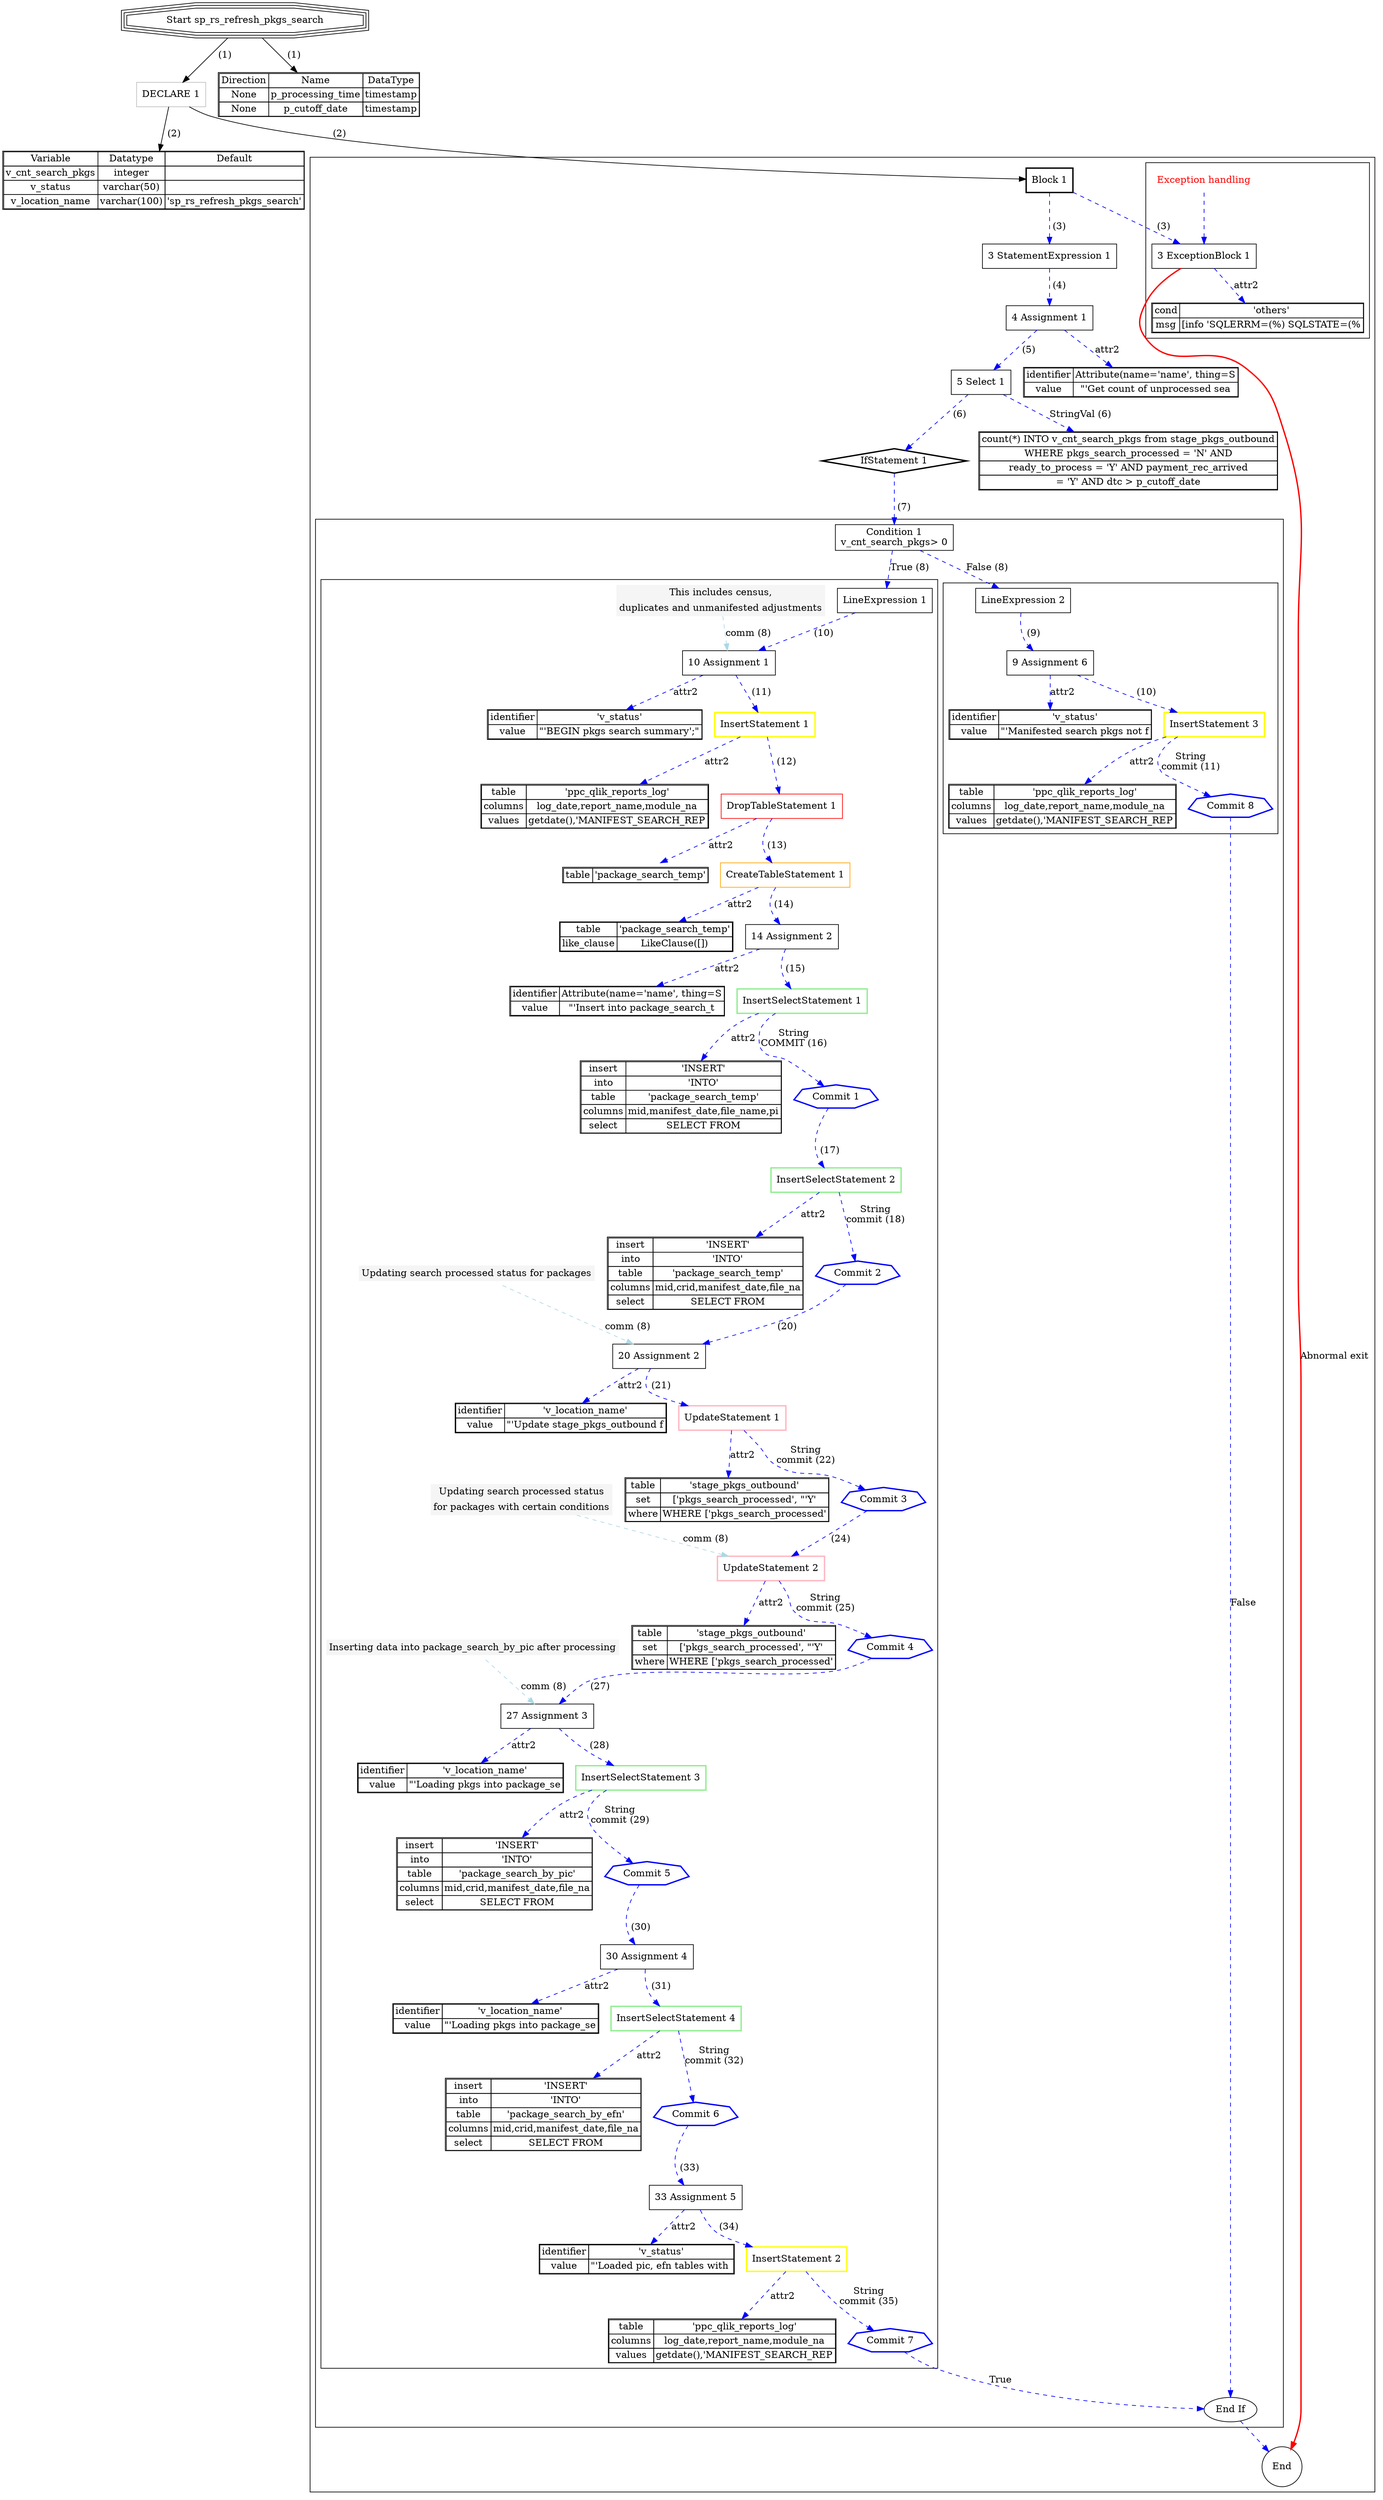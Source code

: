 

digraph G {
	rankdir=TB;
	//node [shape=box, style=rounded];
	node [color=black];



end [label="End", shape=circle];
start [label="Start sp_rs_refresh_pkgs_search", shape=tripleoctagon];
lDeclarations_0_2 [shape="box", color="gray", label="DECLARE 1" ];
lDeclarationExpression_0_3 [shape="box",label="2 DeclarationExpression 1" ];

		lDeclarationExpression_0_3 [shape=none, margin=0, label=<
			<TABLE BORDER="1" CELLBORDER="1" CELLSPACING="0">
				<TR><TD >Variable</TD><TD >Datatype</TD><TD >Default</TD></TR>
				<TR><TD >v_cnt_search_pkgs</TD><TD >integer</TD><TD ></TD></TR>
<TR><TD >v_status</TD><TD >varchar(50)</TD><TD ></TD></TR>
<TR><TD >v_location_name</TD><TD >varchar(100)</TD><TD >'sp_rs_refresh_pkgs_search'</TD></TR>
			</TABLE>
		>];
lBlock_1_7 [shape="box", style=bold, color="black", label="Block 1" ];
lStatementExpression_0_8 [shape="box",label="3 StatementExpression 1" ];
lAssignment_0_9 [shape="box",label="4 Assignment 1" ];

		TableNode_9 [shape=none, margin=0, label=<
			<TABLE BORDER="1" CELLBORDER="1" CELLSPACING="0">
				
				<TR><TD>identifier</TD><TD>Attribute(name='name', thing=S</TD></TR>
<TR><TD>value</TD><TD>"'Get count of unprocessed sea</TD></TR>
			</TABLE>
		>];
lSelect_1_10 [shape="box",label="5 Select 1" ];

		l6_StringVal_0_11 [shape=none, margin=0, label=<
			<TABLE BORDER="1" CELLBORDER="1" CELLSPACING="0">
				
				<TR><TD >count(*) INTO v_cnt_search_pkgs from stage_pkgs_outbound</TD></TR>
<TR><TD >WHERE pkgs_search_processed = &#39;N&#39; AND</TD></TR>
<TR><TD >ready_to_process = &#39;Y&#39; AND payment_rec_arrived</TD></TR>
<TR><TD >= &#39;Y&#39; AND dtc &gt; p_cutoff_date</TD></TR>
			</TABLE>
		>];
lIfStatement_2_12 [shape="diamond", style=bold, color="black", label="IfStatement 1" ];
lCondition_0_13 [shape="box",  color="black", label="Condition 1
v_cnt_search_pkgs> 0" ];
lLineExpression_0_14 [shape="box",  color="black", label="LineExpression 1" ];

		lComment_0_15 [shape=none, margin=0, label=<
			<TABLE BORDER="0" CELLBORDER="0" CELLSPACING="0" CELLPADDING="4" BGCOLOR="whitesmoke">
				<TR><TD >This includes census,</TD></TR>
<TR><TD >duplicates and unmanifested adjustments</TD></TR>
			</TABLE>
		>];
lAssignment_1_16 [shape="box",label="10 Assignment 1" ];

		TableNode_16 [shape=none, margin=0, label=<
			<TABLE BORDER="1" CELLBORDER="1" CELLSPACING="0">
				
				<TR><TD>identifier</TD><TD>'v_status'</TD></TR>
<TR><TD>value</TD><TD>"'BEGIN pkgs search summary';"</TD></TR>
			</TABLE>
		>];
lInsertStatement_2_17 [shape="box", style=bold, color="yellow", label="InsertStatement 1" ];

		TableNode_17 [shape=none, margin=0, label=<
			<TABLE BORDER="1" CELLBORDER="1" CELLSPACING="0">
				
				<TR><TD>table</TD><TD>'ppc_qlik_reports_log'</TD></TR>
<TR><TD>columns</TD><TD>log_date,report_name,module_na</TD></TR>
<TR><TD>values</TD><TD>getdate(),'MANIFEST_SEARCH_REP</TD></TR>
			</TABLE>
		>];
lDropTableStatement_3_18 [shape="box",  color="red", label="DropTableStatement 1" ];

		TableNode_18 [shape=none, margin=0, label=<
			<TABLE BORDER="1" CELLBORDER="1" CELLSPACING="0">
				
				<TR><TD>table</TD><TD>'package_search_temp'</TD></TR>
			</TABLE>
		>];
lCreateTableStatement_4_19 [shape="box",  color="orange", label="CreateTableStatement 1" ];

		TableNode_19 [shape=none, margin=0, label=<
			<TABLE BORDER="1" CELLBORDER="1" CELLSPACING="0">
				
				<TR><TD>table</TD><TD>'package_search_temp'</TD></TR>
<TR><TD>like_clause</TD><TD>LikeClause([])</TD></TR>
			</TABLE>
		>];
lAssignment_5_20 [shape="box",label="14 Assignment 2" ];

		TableNode_20 [shape=none, margin=0, label=<
			<TABLE BORDER="1" CELLBORDER="1" CELLSPACING="0">
				
				<TR><TD>identifier</TD><TD>Attribute(name='name', thing=S</TD></TR>
<TR><TD>value</TD><TD>"'Insert into package_search_t</TD></TR>
			</TABLE>
		>];
lInsertSelectStatement_6_21 [shape="box", style=bold, color="lightgreen", label="InsertSelectStatement 1" ];

		TableNode_21 [shape=none, margin=0, label=<
			<TABLE BORDER="1" CELLBORDER="1" CELLSPACING="0">
				
				<TR><TD>insert</TD><TD>'INSERT'</TD></TR>
<TR><TD>into</TD><TD>'INTO'</TD></TR>
<TR><TD>table</TD><TD>'package_search_temp'</TD></TR>
<TR><TD>columns</TD><TD>mid,manifest_date,file_name,pi</TD></TR>
<TR><TD>select</TD><TD>SELECT FROM</TD></TR>
			</TABLE>
		>];
lCommitLiteral_7_22 [shape="septagon", style=bold, color="blue", label="Commit 1" ];
lInsertSelectStatement_8_23 [shape="box", style=bold, color="lightgreen", label="InsertSelectStatement 2" ];

		TableNode_23 [shape=none, margin=0, label=<
			<TABLE BORDER="1" CELLBORDER="1" CELLSPACING="0">
				
				<TR><TD>insert</TD><TD>'INSERT'</TD></TR>
<TR><TD>into</TD><TD>'INTO'</TD></TR>
<TR><TD>table</TD><TD>'package_search_temp'</TD></TR>
<TR><TD>columns</TD><TD>mid,crid,manifest_date,file_na</TD></TR>
<TR><TD>select</TD><TD>SELECT FROM</TD></TR>
			</TABLE>
		>];
lCommitLiteral_9_24 [shape="septagon", style=bold, color="blue", label="Commit 2" ];

		lComment_10_25 [shape=none, margin=0, label=<
			<TABLE BORDER="0" CELLBORDER="0" CELLSPACING="0" CELLPADDING="4" BGCOLOR="whitesmoke">
				<TR><TD >Updating search processed status for packages</TD></TR>
			</TABLE>
		>];
lAssignment_11_26 [shape="box",label="20 Assignment 2" ];

		TableNode_26 [shape=none, margin=0, label=<
			<TABLE BORDER="1" CELLBORDER="1" CELLSPACING="0">
				
				<TR><TD>identifier</TD><TD>'v_location_name'</TD></TR>
<TR><TD>value</TD><TD>"'Update stage_pkgs_outbound f</TD></TR>
			</TABLE>
		>];
lUpdateStatement_12_27 [shape="box", style=bold, color="lightpink", label="UpdateStatement 1" ];

		TableNode_27 [shape=none, margin=0, label=<
			<TABLE BORDER="1" CELLBORDER="1" CELLSPACING="0">
				
				<TR><TD>table</TD><TD>'stage_pkgs_outbound'</TD></TR>
<TR><TD>set</TD><TD>['pkgs_search_processed', "'Y'</TD></TR>
<TR><TD>where</TD><TD>WHERE ['pkgs_search_processed'</TD></TR>
			</TABLE>
		>];
lCommitLiteral_13_28 [shape="septagon", style=bold, color="blue", label="Commit 3" ];

		lComment_14_29 [shape=none, margin=0, label=<
			<TABLE BORDER="0" CELLBORDER="0" CELLSPACING="0" CELLPADDING="4" BGCOLOR="whitesmoke">
				<TR><TD >Updating search processed status</TD></TR>
<TR><TD >for packages with certain conditions</TD></TR>
			</TABLE>
		>];
lUpdateStatement_15_30 [shape="box", style=bold, color="lightpink", label="UpdateStatement 2" ];

		TableNode_30 [shape=none, margin=0, label=<
			<TABLE BORDER="1" CELLBORDER="1" CELLSPACING="0">
				
				<TR><TD>table</TD><TD>'stage_pkgs_outbound'</TD></TR>
<TR><TD>set</TD><TD>['pkgs_search_processed', "'Y'</TD></TR>
<TR><TD>where</TD><TD>WHERE ['pkgs_search_processed'</TD></TR>
			</TABLE>
		>];
lCommitLiteral_16_31 [shape="septagon", style=bold, color="blue", label="Commit 4" ];

		lComment_17_32 [shape=none, margin=0, label=<
			<TABLE BORDER="0" CELLBORDER="0" CELLSPACING="0" CELLPADDING="4" BGCOLOR="whitesmoke">
				<TR><TD >Inserting data into package_search_by_pic after processing</TD></TR>
			</TABLE>
		>];
lAssignment_18_33 [shape="box",label="27 Assignment 3" ];

		TableNode_33 [shape=none, margin=0, label=<
			<TABLE BORDER="1" CELLBORDER="1" CELLSPACING="0">
				
				<TR><TD>identifier</TD><TD>'v_location_name'</TD></TR>
<TR><TD>value</TD><TD>"'Loading pkgs into package_se</TD></TR>
			</TABLE>
		>];
lInsertSelectStatement_19_34 [shape="box", style=bold, color="lightgreen", label="InsertSelectStatement 3" ];

		TableNode_34 [shape=none, margin=0, label=<
			<TABLE BORDER="1" CELLBORDER="1" CELLSPACING="0">
				
				<TR><TD>insert</TD><TD>'INSERT'</TD></TR>
<TR><TD>into</TD><TD>'INTO'</TD></TR>
<TR><TD>table</TD><TD>'package_search_by_pic'</TD></TR>
<TR><TD>columns</TD><TD>mid,crid,manifest_date,file_na</TD></TR>
<TR><TD>select</TD><TD>SELECT FROM</TD></TR>
			</TABLE>
		>];
lCommitLiteral_20_35 [shape="septagon", style=bold, color="blue", label="Commit 5" ];
lAssignment_21_36 [shape="box",label="30 Assignment 4" ];

		TableNode_36 [shape=none, margin=0, label=<
			<TABLE BORDER="1" CELLBORDER="1" CELLSPACING="0">
				
				<TR><TD>identifier</TD><TD>'v_location_name'</TD></TR>
<TR><TD>value</TD><TD>"'Loading pkgs into package_se</TD></TR>
			</TABLE>
		>];
lInsertSelectStatement_22_37 [shape="box", style=bold, color="lightgreen", label="InsertSelectStatement 4" ];

		TableNode_37 [shape=none, margin=0, label=<
			<TABLE BORDER="1" CELLBORDER="1" CELLSPACING="0">
				
				<TR><TD>insert</TD><TD>'INSERT'</TD></TR>
<TR><TD>into</TD><TD>'INTO'</TD></TR>
<TR><TD>table</TD><TD>'package_search_by_efn'</TD></TR>
<TR><TD>columns</TD><TD>mid,crid,manifest_date,file_na</TD></TR>
<TR><TD>select</TD><TD>SELECT FROM</TD></TR>
			</TABLE>
		>];
lCommitLiteral_23_38 [shape="septagon", style=bold, color="blue", label="Commit 6" ];
lAssignment_24_39 [shape="box",label="33 Assignment 5" ];

		TableNode_39 [shape=none, margin=0, label=<
			<TABLE BORDER="1" CELLBORDER="1" CELLSPACING="0">
				
				<TR><TD>identifier</TD><TD>'v_status'</TD></TR>
<TR><TD>value</TD><TD>"'Loaded pic, efn tables with </TD></TR>
			</TABLE>
		>];
lInsertStatement_25_40 [shape="box", style=bold, color="yellow", label="InsertStatement 2" ];

		TableNode_40 [shape=none, margin=0, label=<
			<TABLE BORDER="1" CELLBORDER="1" CELLSPACING="0">
				
				<TR><TD>table</TD><TD>'ppc_qlik_reports_log'</TD></TR>
<TR><TD>columns</TD><TD>log_date,report_name,module_na</TD></TR>
<TR><TD>values</TD><TD>getdate(),'MANIFEST_SEARCH_REP</TD></TR>
			</TABLE>
		>];
lCommitLiteral_26_41 [shape="septagon", style=bold, color="blue", label="Commit 7" ];
lLineExpression_1_42 [shape="box",  color="black", label="LineExpression 2" ];
lAssignment_0_43 [shape="box",label="9 Assignment 6" ];

		TableNode_43 [shape=none, margin=0, label=<
			<TABLE BORDER="1" CELLBORDER="1" CELLSPACING="0">
				
				<TR><TD>identifier</TD><TD>'v_status'</TD></TR>
<TR><TD>value</TD><TD>"'Manifested search pkgs not f</TD></TR>
			</TABLE>
		>];
lInsertStatement_1_44 [shape="box", style=bold, color="yellow", label="InsertStatement 3" ];

		TableNode_44 [shape=none, margin=0, label=<
			<TABLE BORDER="1" CELLBORDER="1" CELLSPACING="0">
				
				<TR><TD>table</TD><TD>'ppc_qlik_reports_log'</TD></TR>
<TR><TD>columns</TD><TD>log_date,report_name,module_na</TD></TR>
<TR><TD>values</TD><TD>getdate(),'MANIFEST_SEARCH_REP</TD></TR>
			</TABLE>
		>];
lCommitLiteral_2_45 [shape="septagon", style=bold, color="blue", label="Commit 8" ];
end_if_12 [shape="ellipse",  color="black", label="End If" ];
lExceptionBlock_1_46 [shape="box",label="3 ExceptionBlock 1" ];

		TableNode_46 [shape=none, margin=0, label=<
			<TABLE BORDER="1" CELLBORDER="1" CELLSPACING="0">
				
				<TR><TD>cond</TD><TD>'others'</TD></TR>
<TR><TD>msg</TD><TD>[info 'SQLERRM=(%) SQLSTATE=(%</TD></TR>
			</TABLE>
		>];
note [label="Exception handling", shape=none, fontsize=14, fontcolor=red];
lParameters_3_48 [shape="box",label="1 Parameters 1" ];

		lParameters_3_48 [shape=none, margin=0, label=<
			<TABLE BORDER="1" CELLBORDER="1" CELLSPACING="0">
				<TR><TD >Direction</TD><TD >Name</TD><TD >DataType</TD></TR>
				<TR><TD >None</TD><TD >p_processing_time</TD><TD >timestamp</TD></TR>
<TR><TD >None</TD><TD >p_cutoff_date</TD><TD >timestamp</TD></TR>
			</TABLE>
		>];

// LINKS

start -> lDeclarations_0_2[label=" (1) " ];
lDeclarations_0_2 -> lDeclarationExpression_0_3[label=" (2) " ];
lDeclarations_0_2 -> lBlock_1_7[label=" (2) " ];

		subgraph Cluster_lBlock_1_7{
		edge [color=blue, style=dashed];
		node [color=lightblue, style=filled];
		
lBlock_1_7 -> lStatementExpression_0_8[label=" (3) " ];
lStatementExpression_0_8 -> lAssignment_0_9[label=" (4) " ];
lAssignment_0_9 -> TableNode_9[label="attr2" ];
lAssignment_0_9 -> lSelect_1_10[label=" (5) " ];
lSelect_1_10 -> l6_StringVal_0_11[label="StringVal (6)" ];
lSelect_1_10 -> lIfStatement_2_12[label=" (6) " ];
lIfStatement_2_12 -> lCondition_0_13[label=" (7) " ];

		subgraph Cluster_O{
		edge [color=blue, style=dashed];
		node [color=lightblue, style=filled];
		
lCondition_0_13 -> lLineExpression_0_14[label="True (8) " ];

		subgraph Cluster_lLineExpression_0_14{
		edge [color=blue, style=dashed];
		node [color=lightblue, style=filled];
		
lLineExpression_0_14 -> lAssignment_1_16[label=" (10) " ];
lAssignment_1_16 -> TableNode_16[label="attr2" ];
lComment_0_15 -> lAssignment_1_16[label="comm (8) " style=dashed color="lightblue"];
lAssignment_1_16 -> lInsertStatement_2_17[label=" (11) " ];
lInsertStatement_2_17 -> TableNode_17[label="attr2" ];
lInsertStatement_2_17 -> lDropTableStatement_3_18[label=" (12) " ];
lDropTableStatement_3_18 -> TableNode_18[label="attr2" ];
lDropTableStatement_3_18 -> lCreateTableStatement_4_19[label=" (13) " ];
lCreateTableStatement_4_19 -> TableNode_19[label="attr2" ];
lCreateTableStatement_4_19 -> lAssignment_5_20[label=" (14) " ];
lAssignment_5_20 -> TableNode_20[label="attr2" ];
lAssignment_5_20 -> lInsertSelectStatement_6_21[label=" (15) " ];
lInsertSelectStatement_6_21 -> TableNode_21[label="attr2" ];
lInsertSelectStatement_6_21 -> lCommitLiteral_7_22[label="String
COMMIT (16)" ];
lCommitLiteral_7_22 -> lInsertSelectStatement_8_23[label=" (17) " ];
lInsertSelectStatement_8_23 -> TableNode_23[label="attr2" ];
lInsertSelectStatement_8_23 -> lCommitLiteral_9_24[label="String
commit (18)" ];
lCommitLiteral_9_24 -> lAssignment_11_26[label=" (20) " ];
lAssignment_11_26 -> TableNode_26[label="attr2" ];
lComment_10_25 -> lAssignment_11_26[label="comm (8) " style=dashed color="lightblue"];
lAssignment_11_26 -> lUpdateStatement_12_27[label=" (21) " ];
lUpdateStatement_12_27 -> TableNode_27[label="attr2" ];
lUpdateStatement_12_27 -> lCommitLiteral_13_28[label="String
commit (22)" ];
lCommitLiteral_13_28 -> lUpdateStatement_15_30[label=" (24) " ];
lUpdateStatement_15_30 -> TableNode_30[label="attr2" ];
lComment_14_29 -> lUpdateStatement_15_30[label="comm (8) " style=dashed color="lightblue"];
lUpdateStatement_15_30 -> lCommitLiteral_16_31[label="String
commit (25)" ];
lCommitLiteral_16_31 -> lAssignment_18_33[label=" (27) " ];
lAssignment_18_33 -> TableNode_33[label="attr2" ];
lComment_17_32 -> lAssignment_18_33[label="comm (8) " style=dashed color="lightblue"];
lAssignment_18_33 -> lInsertSelectStatement_19_34[label=" (28) " ];
lInsertSelectStatement_19_34 -> TableNode_34[label="attr2" ];
lInsertSelectStatement_19_34 -> lCommitLiteral_20_35[label="String
commit (29)" ];
lCommitLiteral_20_35 -> lAssignment_21_36[label=" (30) " ];
lAssignment_21_36 -> TableNode_36[label="attr2" ];
lAssignment_21_36 -> lInsertSelectStatement_22_37[label=" (31) " ];
lInsertSelectStatement_22_37 -> TableNode_37[label="attr2" ];
lInsertSelectStatement_22_37 -> lCommitLiteral_23_38[label="String
commit (32)" ];
lCommitLiteral_23_38 -> lAssignment_24_39[label=" (33) " ];
lAssignment_24_39 -> TableNode_39[label="attr2" ];
lAssignment_24_39 -> lInsertStatement_25_40[label=" (34) " ];
lInsertStatement_25_40 -> TableNode_40[label="attr2" ];
lInsertStatement_25_40 -> lCommitLiteral_26_41[label="String
commit (35)" ];

		}
lCondition_0_13 -> lLineExpression_1_42[label="False (8) " ];

		subgraph Cluster_lLineExpression_1_42{
		edge [color=blue, style=dashed];
		node [color=lightblue, style=filled];
		
lLineExpression_1_42 -> lAssignment_0_43[label=" (9) " ];
lAssignment_0_43 -> TableNode_43[label="attr2" ];
lAssignment_0_43 -> lInsertStatement_1_44[label=" (10) " ];
lInsertStatement_1_44 -> TableNode_44[label="attr2" ];
lInsertStatement_1_44 -> lCommitLiteral_2_45[label="String
commit (11)" ];

		}
lCommitLiteral_26_41 -> end_if_12[label="True" ];
lCommitLiteral_2_45 -> end_if_12[label="False" ];

		}
end_if_12 -> end;
lBlock_1_7 -> lExceptionBlock_1_46[label=" (3) " ];
lExceptionBlock_1_46 -> end[label="Abnormal exit"  style=dashed color=red style=bold];

		subgraph Cluster_lExceptionBlock_1_46{
		edge [color=blue, style=dashed];
		node [color=lightblue, style=filled];
		
note -> lExceptionBlock_1_46 [ weight=1000]
lExceptionBlock_1_46 -> TableNode_46[label="attr2" ];

		}

		}
start -> lParameters_3_48[label=" (1) " ];




}

